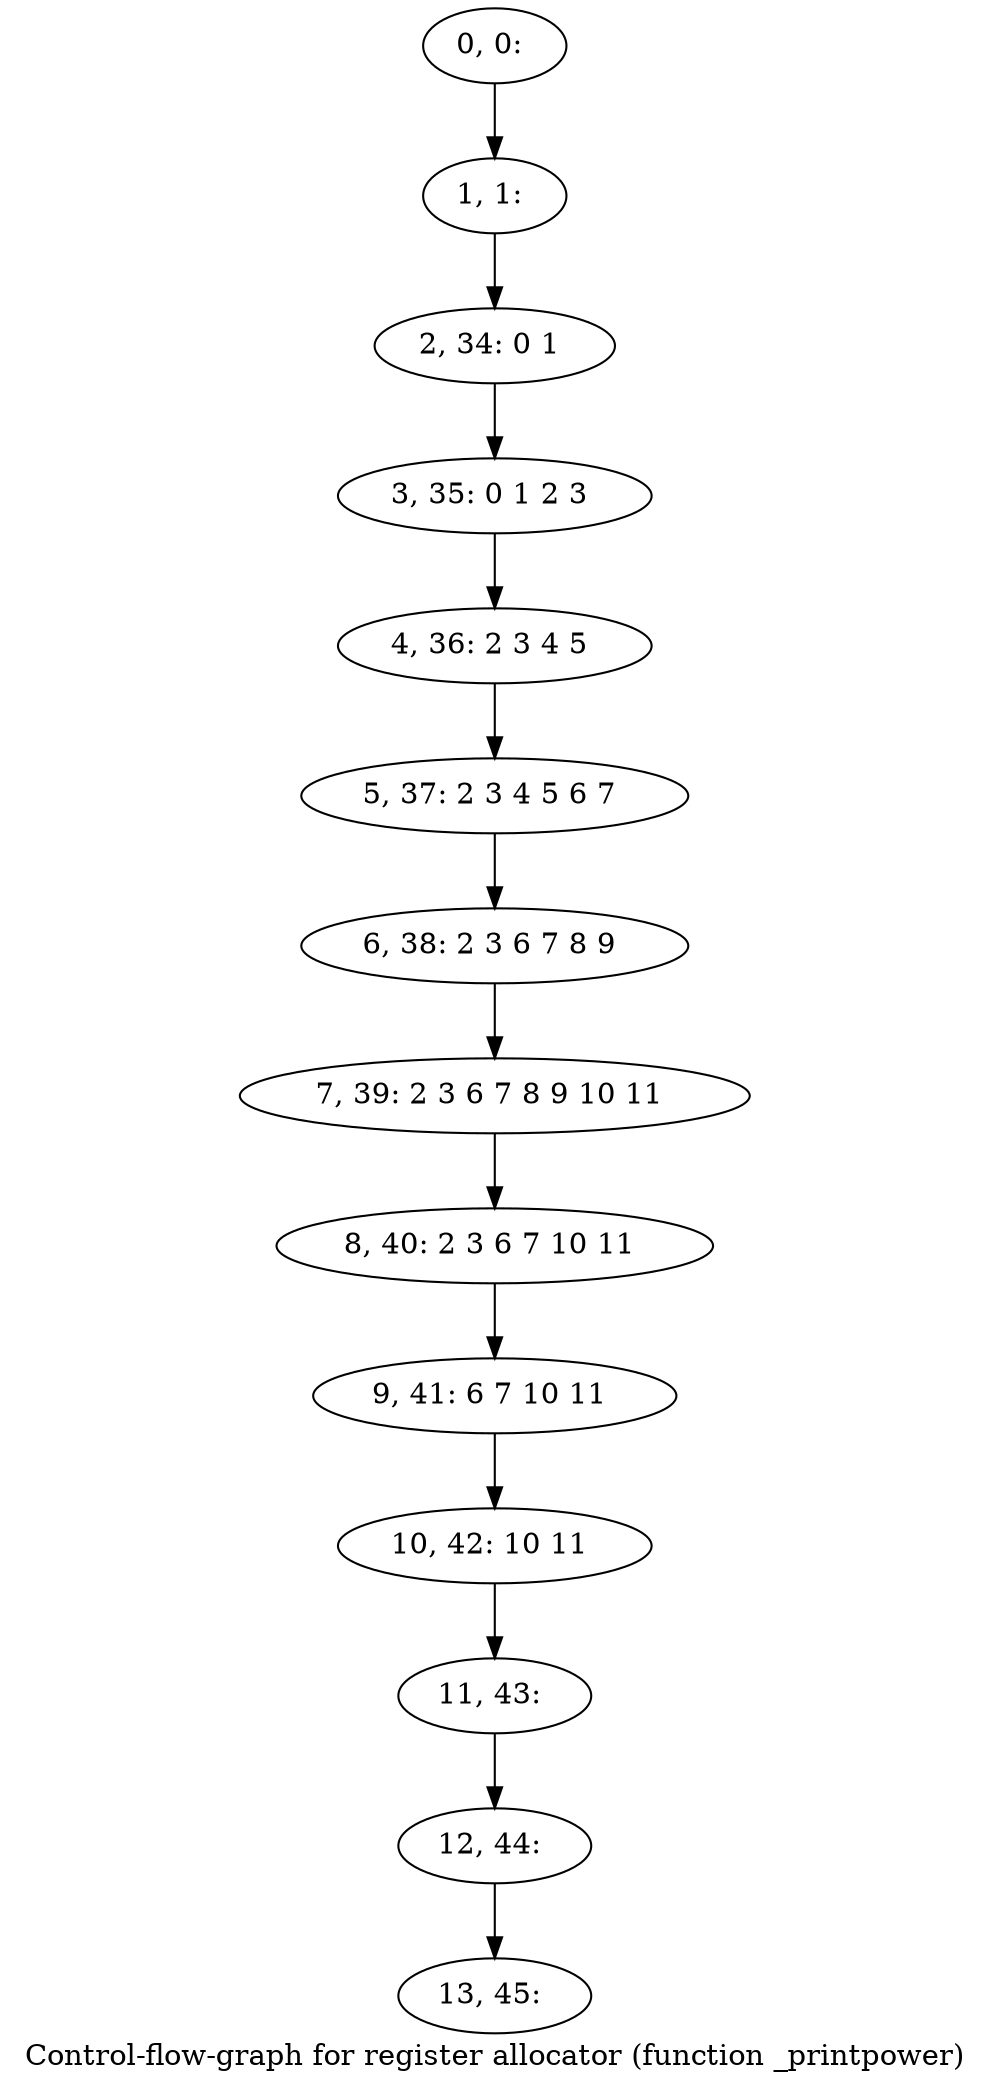 digraph G {
graph [label="Control-flow-graph for register allocator (function _printpower)"]
0[label="0, 0: "];
1[label="1, 1: "];
2[label="2, 34: 0 1 "];
3[label="3, 35: 0 1 2 3 "];
4[label="4, 36: 2 3 4 5 "];
5[label="5, 37: 2 3 4 5 6 7 "];
6[label="6, 38: 2 3 6 7 8 9 "];
7[label="7, 39: 2 3 6 7 8 9 10 11 "];
8[label="8, 40: 2 3 6 7 10 11 "];
9[label="9, 41: 6 7 10 11 "];
10[label="10, 42: 10 11 "];
11[label="11, 43: "];
12[label="12, 44: "];
13[label="13, 45: "];
0->1 ;
1->2 ;
2->3 ;
3->4 ;
4->5 ;
5->6 ;
6->7 ;
7->8 ;
8->9 ;
9->10 ;
10->11 ;
11->12 ;
12->13 ;
}

